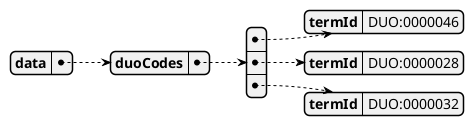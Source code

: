 @startjson

{
    "data": {
        "duoCodes": [
            {
                "termId": "DUO:0000046"
            },
            {
                "termId": "DUO:0000028"
            },
            {
                "termId": "DUO:0000032"
            }
        ]
    }
}
@endjson